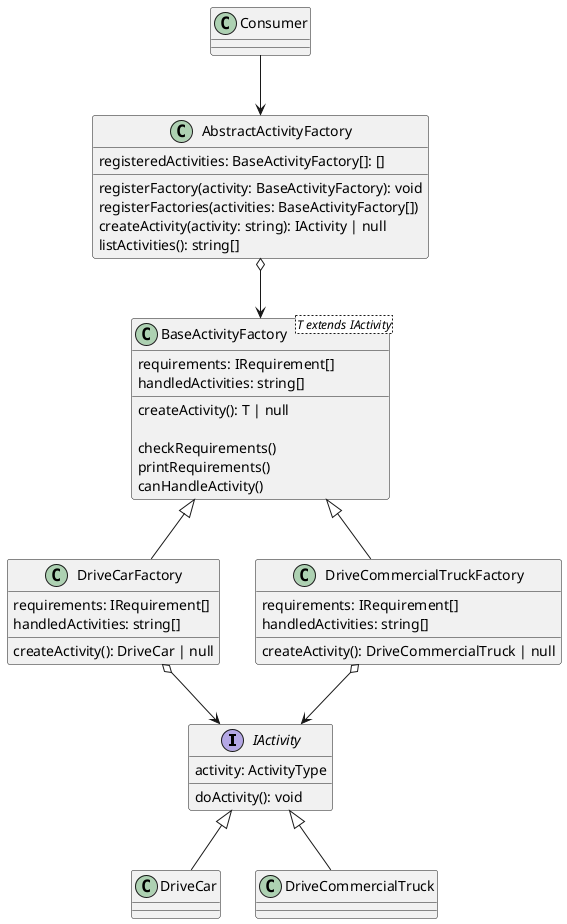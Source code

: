 @startuml

interface IActivity {
    activity: ActivityType
    doActivity(): void
}

class DriveCar extends IActivity {}
class DriveCommercialTruck extends IActivity {}

class BaseActivityFactory<T extends IActivity> {
  requirements: IRequirement[]
  handledActivities: string[]
  createActivity(): T | null

  checkRequirements()
  printRequirements()
  canHandleActivity()
}


class DriveCarFactory extends BaseActivityFactory {

    requirements: IRequirement[]
    handledActivities: string[]

    createActivity(): DriveCar | null
}

class DriveCommercialTruckFactory extends BaseActivityFactory {

    requirements: IRequirement[]
    handledActivities: string[]

    createActivity(): DriveCommercialTruck | null
}


class AbstractActivityFactory {    
  registeredActivities: BaseActivityFactory[]: []
  registerFactory(activity: BaseActivityFactory): void
  registerFactories(activities: BaseActivityFactory[])
  createActivity(activity: string): IActivity | null
  listActivities(): string[]
}

class Consumer {}

Consumer --> AbstractActivityFactory
DriveCarFactory o--> IActivity
DriveCommercialTruckFactory o--> IActivity
AbstractActivityFactory o--> BaseActivityFactory


@enduml